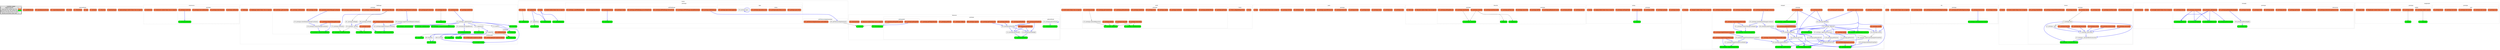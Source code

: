 digraph G {
concentrate = true;
			subgraph legend{
			rank = min;
			label = "legend";
			Legend [shape=none, margin=0, label = <
				<table cellspacing="0" cellpadding="0" border="1"><tr><td>Code2flow Legend</td></tr><tr><td>
				<table cellspacing="0">
				<tr><td>Regular function</td><td width="50px"></td></tr>
				<tr><td>Trunk function (nothing calls this)</td><td bgcolor='coral'></td></tr>
				<tr><td>Leaf function (this calls nothing else)</td><td bgcolor='green'></td></tr>
				<tr><td>Function call which returns no value</td><td>&#8594;</td></tr>
				<tr><td>Function call returns some value</td><td><font color='blue'>&#8594;</font></td></tr>
				</table></td></tr></table>
				>];}node30 [splines=ortho shape = "rect" style = "rounded,filled" fillcolor = "coral" label = "0: (openseadragon window frame (runs on import))" ];
node2 [splines=ortho shape = "rect" style = "rounded,filled" fillcolor = "coral" label = "3: OpenSeadragon" ];
node6 [splines=ortho shape = "rect" style = "rounded,filled" fillcolor = "coral" label = "21: isFunction" ];
node8 [splines=ortho shape = "rect" style = "rounded,filled" fillcolor = "coral" label = "27: isWindow" ];
node10 [splines=ortho shape = "rect" style = "rounded,filled" fillcolor = "coral" label = "30: type" ];
node12 [splines=ortho shape = "rect" style = "rounded,filled" fillcolor = "coral" label = "35: isPlainObject" ];
node18 [splines=ortho shape = "rect" style = "rounded,filled" fillcolor = "coral" label = "65: extend" ];
node21 [splines=ortho shape = "rect" style = "rounded,filled" fillcolor = "coral" label = "367: requestAnimationFrame" ];
node23 [splines=ortho shape = "rect" style = "rounded,filled" fillcolor = "coral" label = "370: cancelAnimationFrame" ];
node26 [splines=ortho shape = "rect" style = "rounded,filled" fillcolor = "coral" label = "373: getOffsetParent" ];
node48 [splines=ortho shape = "rect" style = "rounded,filled" fillcolor = "coral" label = "0: (eventsource window frame (runs on import))" ];
node35 [splines=ortho shape = "rect" style = "rounded,filled" fillcolor = "coral" label = "4: EventSource" ];
node38 [splines=ortho shape = "rect" style = "rounded,filled" fillcolor = "coral" label = "9: prototype.addHandler" ];
node40 [splines=ortho shape = "rect" style = "rounded,filled" fillcolor = "coral" label = "18: prototype.removeHandler" ];
node42 [splines=ortho shape = "rect" style = "rounded,filled" fillcolor = "coral" label = "34: prototype.removeAllHandlers" ];
node44 [splines=ortho shape = "rect" style = "rounded,filled" fillcolor = "green" label = "43: prototype.getHandler" ];
node46 [splines=ortho shape = "rect" style = "rounded,filled" fillcolor = "coral" label = "63: prototype.raiseEvent" ];
node158 [splines=ortho shape = "rect" style = "rounded,filled" fillcolor = "coral" label = "0: (tiledimage window frame (runs on import))" ];
node52 [splines=ortho shape = "rect" style = "rounded,filled" fillcolor = "coral" label = "4: TiledImage" ];
node55 [splines=ortho shape = "rect" style = "rounded,filled" fillcolor = "coral" label = "87: prototype.needsDraw" ];
node57 [splines=ortho shape = "rect" style = "rounded,filled" fillcolor = "green" label = "91: prototype._setFullyLoaded" ];
node59 [splines=ortho shape = "rect" style = "rounded,filled" fillcolor = "green" label = "97: prototype.reset" ];
node61 [splines=ortho shape = "rect" style = "rounded,filled" fillcolor = "coral" label = "102: prototype.update" ];
node63 [splines=ortho shape = "rect" style = "rounded,filled" fillcolor = "coral" label = "114: prototype.draw" ];
node65 [splines=ortho shape = "rect" style = "rounded,filled" fillcolor = "coral" label = "119: prototype.destroy" ];
node67 [splines=ortho shape = "rect" style = "rounded,filled" fillcolor = "green" label = "122: prototype.getBounds" ];
node69 [splines=ortho shape = "rect" style = "rounded" label = "135: prototype.getClippedBounds" ];
node71 [splines=ortho shape = "rect" style = "rounded,filled" fillcolor = "coral" label = "150: prototype.getContentSize" ];
node73 [splines=ortho shape = "rect" style = "rounded,filled" fillcolor = "green" label = "154: prototype._viewportToImageDelta" ];
node75 [splines=ortho shape = "rect" style = "rounded" label = "159: prototype.viewportToImageCoordinates" ];
node77 [splines=ortho shape = "rect" style = "rounded,filled" fillcolor = "green" label = "177: prototype._imageToViewportDelta" ];
node79 [splines=ortho shape = "rect" style = "rounded" label = "182: prototype.imageToViewportCoordinates" ];
node81 [splines=ortho shape = "rect" style = "rounded,filled" fillcolor = "coral" label = "199: prototype.imageToViewportRectangle" ];
node83 [splines=ortho shape = "rect" style = "rounded,filled" fillcolor = "coral" label = "217: prototype.viewportToImageRectangle" ];
node85 [splines=ortho shape = "rect" style = "rounded" label = "235: prototype.viewerElementToImageCoordinates" ];
node87 [splines=ortho shape = "rect" style = "rounded" label = "239: prototype.imageToViewerElementCoordinates" ];
node89 [splines=ortho shape = "rect" style = "rounded,filled" fillcolor = "coral" label = "243: prototype.windowToImageCoordinates" ];
node91 [splines=ortho shape = "rect" style = "rounded,filled" fillcolor = "coral" label = "248: prototype.imageToWindowCoordinates" ];
node93 [splines=ortho shape = "rect" style = "rounded,filled" fillcolor = "green" label = "256: prototype._viewportToTiledImageRectangle" ];
node95 [splines=ortho shape = "rect" style = "rounded,filled" fillcolor = "coral" label = "264: prototype.viewportToImageZoom" ];
node97 [splines=ortho shape = "rect" style = "rounded,filled" fillcolor = "coral" label = "269: prototype.imageToViewportZoom" ];
node99 [splines=ortho shape = "rect" style = "rounded" label = "274: prototype.setPosition" ];
node101 [splines=ortho shape = "rect" style = "rounded" label = "298: prototype.setWidth" ];
node103 [splines=ortho shape = "rect" style = "rounded" label = "301: prototype.setHeight" ];
node105 [splines=ortho shape = "rect" style = "rounded,filled" fillcolor = "coral" label = "304: prototype.fitBounds" ];
node107 [splines=ortho shape = "rect" style = "rounded,filled" fillcolor = "coral" label = "340: prototype.setClip" ];
node109 [splines=ortho shape = "rect" style = "rounded" label = "352: prototype._setScale" ];
node111 [splines=ortho shape = "rect" style = "rounded,filled" fillcolor = "green" label = "374: prototype._updateForScale" ];
node113 [splines=ortho shape = "rect" style = "rounded,filled" fillcolor = "green" label = "381: prototype._raiseBoundsChange" ];
node115 [splines=ortho shape = "rect" style = "rounded,filled" fillcolor = "coral" label = "385: prototype._isBottomItem" ];
node117 [splines=ortho shape = "rect" style = "rounded,filled" fillcolor = "green" label = "389: prototype._getLevelsInterval" ];
node120 [splines=ortho shape = "rect" style = "rounded" label = "412: prototype._updateViewport" ];
node122 [splines=ortho shape = "rect" style = "rounded,filled" fillcolor = "coral" label = "508: prototype._getCornerTiles" ];
node124 [splines=ortho shape = "rect" style = "rounded" label = "525: updateLevel" ];
node126 [splines=ortho shape = "rect" style = "rounded" label = "566: updateTile" ];
node128 [splines=ortho shape = "rect" style = "rounded,filled" fillcolor = "green" label = "638: getTile" ];
node130 [splines=ortho shape = "rect" style = "rounded" label = "710: loadTile" ];
node134 [splines=ortho shape = "rect" style = "rounded,filled" fillcolor = "green" label = "731: onTileLoad" ];
node133 [splines=ortho shape = "rect" style = "rounded,filled" fillcolor = "coral" label = "742: onTileLoad.finish" ];
node140 [splines=ortho shape = "rect" style = "rounded,filled" fillcolor = "green" label = "755: setTileLoaded" ];
node137 [splines=ortho shape = "rect" style = "rounded,filled" fillcolor = "coral" label = "758: setTileLoaded.getCompletionCallback" ];
node139 [splines=ortho shape = "rect" style = "rounded,filled" fillcolor = "coral" label = "762: setTileLoaded.completionCallback" ];
node142 [splines=ortho shape = "rect" style = "rounded,filled" fillcolor = "green" label = "781: positionTile" ];
node144 [splines=ortho shape = "rect" style = "rounded" label = "809: blendTile" ];
node146 [splines=ortho shape = "rect" style = "rounded,filled" fillcolor = "green" label = "821: providesCoverage" ];
node148 [splines=ortho shape = "rect" style = "rounded" label = "849: isCovered" ];
node150 [splines=ortho shape = "rect" style = "rounded,filled" fillcolor = "green" label = "861: setCoverage" ];
node152 [splines=ortho shape = "rect" style = "rounded,filled" fillcolor = "green" label = "870: resetCoverage" ];
node154 [splines=ortho shape = "rect" style = "rounded,filled" fillcolor = "green" label = "873: compareTiles" ];
node156 [splines=ortho shape = "rect" style = "rounded,filled" fillcolor = "green" label = "886: drawTiles" ];
node221 [splines=ortho shape = "rect" style = "rounded,filled" fillcolor = "coral" label = "0: (viewer window frame (runs on import))" ];
node167 [splines=ortho shape = "rect" style = "rounded,filled" fillcolor = "coral" label = "6: Viewer" ];
node170 [splines=ortho shape = "rect" style = "rounded,filled" fillcolor = "coral" label = "156: prototype.isOpen" ];
node180 [splines=ortho shape = "rect" style = "rounded" label = "158: prototype.open" ];
node173 [splines=ortho shape = "rect" style = "rounded,filled" fillcolor = "coral" label = "187: prototype.open.checkCompletion" ];
node179 [splines=ortho shape = "rect" style = "rounded,filled" fillcolor = "coral" label = "205: prototype.open.doOne" ];
node176 [splines=ortho shape = "rect" style = "rounded,filled" fillcolor = "coral" label = "214: prototype.open.doOne.success" ];
node178 [splines=ortho shape = "rect" style = "rounded,filled" fillcolor = "coral" label = "223: prototype.open.doOne.error" ];
node182 [splines=ortho shape = "rect" style = "rounded,filled" fillcolor = "green" label = "243: prototype.close" ];
node184 [splines=ortho shape = "rect" style = "rounded,filled" fillcolor = "coral" label = "256: prototype.destroy" ];
node193 [splines=ortho shape = "rect" style = "rounded,filled" fillcolor = "coral" label = "289: prototype.addTiledImage" ];
node188 [splines=ortho shape = "rect" style = "rounded,filled" fillcolor = "coral" label = "311: prototype.addTiledImage.raiseAddItemFailed" ];
node190 [splines=ortho shape = "rect" style = "rounded,filled" fillcolor = "coral" label = "326: prototype.addTiledImage.refreshWorld" ];
node192 [splines=ortho shape = "rect" style = "rounded,filled" fillcolor = "coral" label = "350: prototype.addTiledImage.processReadyItems" ];
node195 [splines=ortho shape = "rect" style = "rounded,filled" fillcolor = "coral" label = "419: prototype.forceRedraw" ];
node197 [splines=ortho shape = "rect" style = "rounded,filled" fillcolor = "coral" label = "422: prototype._cancelPendingImages" ];
node199 [splines=ortho shape = "rect" style = "rounded,filled" fillcolor = "green" label = "428: _getSafeElemSize" ];
node205 [splines=ortho shape = "rect" style = "rounded" label = "436: getTileSourceImplementation" ];
node202 [splines=ortho shape = "rect" style = "rounded,filled" fillcolor = "coral" label = "455: getTileSourceImplementation.waitUntilReady" ];
node209 [splines=ortho shape = "rect" style = "rounded,filled" fillcolor = "green" label = "515: scheduleUpdate" ];
node211 [splines=ortho shape = "rect" style = "rounded,filled" fillcolor = "coral" label = "526: updateMulti" ];
node213 [splines=ortho shape = "rect" style = "rounded" label = "537: updateOnce" ];
node215 [splines=ortho shape = "rect" style = "rounded,filled" fillcolor = "green" label = "554: drawWorld" ];
node217 [splines=ortho shape = "rect" style = "rounded,filled" fillcolor = "green" label = "562: scheduleZoom" ];
node219 [splines=ortho shape = "rect" style = "rounded,filled" fillcolor = "coral" label = "565: doZoom" ];
node262 [splines=ortho shape = "rect" style = "rounded,filled" fillcolor = "coral" label = "0: (world window frame (runs on import))" ];
node227 [splines=ortho shape = "rect" style = "rounded,filled" fillcolor = "coral" label = "3: World" ];
node226 [splines=ortho shape = "rect" style = "rounded,filled" fillcolor = "coral" label = "14: World._delegatedFigureSizes" ];
node230 [splines=ortho shape = "rect" style = "rounded,filled" fillcolor = "coral" label = "24: prototype.addItem" ];
node232 [splines=ortho shape = "rect" style = "rounded,filled" fillcolor = "coral" label = "47: prototype.getItemAt" ];
node234 [splines=ortho shape = "rect" style = "rounded,filled" fillcolor = "coral" label = "50: prototype.getIndexOfItem" ];
node236 [splines=ortho shape = "rect" style = "rounded,filled" fillcolor = "coral" label = "53: prototype.getItemCount" ];
node238 [splines=ortho shape = "rect" style = "rounded,filled" fillcolor = "coral" label = "56: prototype.removeItem" ];
node240 [splines=ortho shape = "rect" style = "rounded,filled" fillcolor = "coral" label = "70: prototype.removeAll" ];
node242 [splines=ortho shape = "rect" style = "rounded,filled" fillcolor = "coral" label = "91: prototype.resetItems" ];
node244 [splines=ortho shape = "rect" style = "rounded,filled" fillcolor = "coral" label = "96: prototype.update" ];
node246 [splines=ortho shape = "rect" style = "rounded,filled" fillcolor = "coral" label = "103: prototype.draw" ];
node248 [splines=ortho shape = "rect" style = "rounded,filled" fillcolor = "coral" label = "109: prototype.needsDraw" ];
node250 [splines=ortho shape = "rect" style = "rounded,filled" fillcolor = "coral" label = "117: prototype.getHomeBounds" ];
node252 [splines=ortho shape = "rect" style = "rounded,filled" fillcolor = "coral" label = "120: prototype.getContentFactor" ];
node254 [splines=ortho shape = "rect" style = "rounded" label = "123: prototype.setAutoRefigureSizes" ];
node256 [splines=ortho shape = "rect" style = "rounded,filled" fillcolor = "coral" label = "130: prototype.arrange" ];
node258 [splines=ortho shape = "rect" style = "rounded,filled" fillcolor = "green" label = "172: prototype._figureSizes" ];
node260 [splines=ortho shape = "rect" style = "rounded,filled" fillcolor = "green" label = "213: prototype._raiseRemoveItem" ];
node289 [splines=ortho shape = "rect" style = "rounded,filled" fillcolor = "coral" label = "0: (point window frame (runs on import))" ];
node266 [splines=ortho shape = "rect" style = "rounded,filled" fillcolor = "coral" label = "4: Point" ];
node269 [splines=ortho shape = "rect" style = "rounded,filled" fillcolor = "coral" label = "10: prototype.clone" ];
node271 [splines=ortho shape = "rect" style = "rounded,filled" fillcolor = "coral" label = "13: prototype.plus" ];
node273 [splines=ortho shape = "rect" style = "rounded,filled" fillcolor = "coral" label = "19: prototype.minus" ];
node275 [splines=ortho shape = "rect" style = "rounded,filled" fillcolor = "coral" label = "25: prototype.times" ];
node277 [splines=ortho shape = "rect" style = "rounded,filled" fillcolor = "coral" label = "31: prototype.divide" ];
node279 [splines=ortho shape = "rect" style = "rounded,filled" fillcolor = "coral" label = "37: prototype.distanceTo" ];
node281 [splines=ortho shape = "rect" style = "rounded,filled" fillcolor = "coral" label = "43: prototype.squaredDistanceTo" ];
node283 [splines=ortho shape = "rect" style = "rounded,filled" fillcolor = "coral" label = "47: prototype.apply" ];
node285 [splines=ortho shape = "rect" style = "rounded,filled" fillcolor = "coral" label = "50: prototype.equals" ];
node287 [splines=ortho shape = "rect" style = "rounded,filled" fillcolor = "coral" label = "59: prototype.toString" ];
node323 [splines=ortho shape = "rect" style = "rounded,filled" fillcolor = "coral" label = "0: (tilecache window frame (runs on import))" ];
node310 [splines=ortho shape = "rect" style = "rounded,filled" fillcolor = "coral" label = "51: TileCache" ];
node293 [splines=ortho shape = "rect" style = "rounded,filled" fillcolor = "green" label = "5: TileRecord" ];
node295 [splines=ortho shape = "rect" style = "rounded,filled" fillcolor = "green" label = "10: ImageRecord" ];
node298 [splines=ortho shape = "rect" style = "rounded,filled" fillcolor = "coral" label = "15: prototype.destroy" ];
node300 [splines=ortho shape = "rect" style = "rounded,filled" fillcolor = "coral" label = "20: prototype.getImage" ];
node302 [splines=ortho shape = "rect" style = "rounded,filled" fillcolor = "coral" label = "23: prototype.getRenderedContext" ];
node304 [splines=ortho shape = "rect" style = "rounded,filled" fillcolor = "coral" label = "36: prototype.addTile" ];
node306 [splines=ortho shape = "rect" style = "rounded,filled" fillcolor = "coral" label = "39: prototype.removeTile" ];
node308 [splines=ortho shape = "rect" style = "rounded,filled" fillcolor = "coral" label = "47: prototype.getTileCount" ];
node313 [splines=ortho shape = "rect" style = "rounded,filled" fillcolor = "coral" label = "59: prototype.numTilesLoaded" ];
node315 [splines=ortho shape = "rect" style = "rounded,filled" fillcolor = "coral" label = "62: prototype.cacheTile" ];
node317 [splines=ortho shape = "rect" style = "rounded,filled" fillcolor = "coral" label = "119: prototype.clearTilesFor" ];
node319 [splines=ortho shape = "rect" style = "rounded,filled" fillcolor = "coral" label = "131: prototype.getImageRecord" ];
node321 [splines=ortho shape = "rect" style = "rounded,filled" fillcolor = "green" label = "135: prototype._unloadTile" ];
node369 [splines=ortho shape = "rect" style = "rounded,filled" fillcolor = "coral" label = "0: (tilesource window frame (runs on import))" ];
node327 [splines=ortho shape = "rect" style = "rounded,filled" fillcolor = "green" label = "4: TileSource" ];
node330 [splines=ortho shape = "rect" style = "rounded,filled" fillcolor = "green" label = "111: prototype.getTileSize" ];
node332 [splines=ortho shape = "rect" style = "rounded" label = "114: prototype.getTileWidth" ];
node334 [splines=ortho shape = "rect" style = "rounded" label = "120: prototype.getTileHeight" ];
node339 [splines=ortho shape = "rect" style = "rounded" label = "126: prototype.getLevelScale" ];
node338 [splines=ortho shape = "rect" style = "rounded,filled" fillcolor = "green" label = "135: prototype.getLevelScale" ];
node341 [splines=ortho shape = "rect" style = "rounded" label = "140: prototype.getNumTiles" ];
node343 [splines=ortho shape = "rect" style = "rounded,filled" fillcolor = "coral" label = "147: prototype.getPixelRatio" ];
node345 [splines=ortho shape = "rect" style = "rounded,filled" fillcolor = "coral" label = "154: prototype.getClosestLevel" ];
node347 [splines=ortho shape = "rect" style = "rounded,filled" fillcolor = "coral" label = "166: prototype.getTileAtPoint" ];
node349 [splines=ortho shape = "rect" style = "rounded,filled" fillcolor = "coral" label = "186: prototype.getTileBounds" ];
node353 [splines=ortho shape = "rect" style = "rounded,filled" fillcolor = "coral" label = "204: prototype.getImageInfo" ];
node352 [splines=ortho shape = "rect" style = "rounded,filled" fillcolor = "coral" label = "221: prototype.getImageInfo.callback" ];
node355 [splines=ortho shape = "rect" style = "rounded,filled" fillcolor = "coral" label = "268: prototype.supports" ];
node357 [splines=ortho shape = "rect" style = "rounded,filled" fillcolor = "coral" label = "271: prototype.configure" ];
node359 [splines=ortho shape = "rect" style = "rounded,filled" fillcolor = "coral" label = "274: prototype.getTileUrl" ];
node361 [splines=ortho shape = "rect" style = "rounded,filled" fillcolor = "coral" label = "277: prototype.getTileAjaxHeaders" ];
node363 [splines=ortho shape = "rect" style = "rounded,filled" fillcolor = "coral" label = "280: prototype.tileExists" ];
node365 [splines=ortho shape = "rect" style = "rounded,filled" fillcolor = "green" label = "292: processResponse" ];
node367 [splines=ortho shape = "rect" style = "rounded,filled" fillcolor = "coral" label = "326: determineType" ];
node391 [splines=ortho shape = "rect" style = "rounded,filled" fillcolor = "coral" label = "0: (spring window frame (runs on import))" ];
node376 [splines=ortho shape = "rect" style = "rounded,filled" fillcolor = "coral" label = "4: Spring" ];
node379 [splines=ortho shape = "rect" style = "rounded,filled" fillcolor = "coral" label = "42: prototype.resetTo" ];
node381 [splines=ortho shape = "rect" style = "rounded,filled" fillcolor = "coral" label = "47: prototype.springTo" ];
node383 [splines=ortho shape = "rect" style = "rounded,filled" fillcolor = "coral" label = "54: prototype.shiftBy" ];
node385 [splines=ortho shape = "rect" style = "rounded,filled" fillcolor = "coral" label = "58: prototype.update" ];
node387 [splines=ortho shape = "rect" style = "rounded,filled" fillcolor = "coral" label = "79: prototype.isAtTargetValue" ];
node389 [splines=ortho shape = "rect" style = "rounded,filled" fillcolor = "green" label = "83: transform" ];
node484 [splines=ortho shape = "rect" style = "rounded,filled" fillcolor = "coral" label = "0: (viewport window frame (runs on import))" ];
node395 [splines=ortho shape = "rect" style = "rounded,filled" fillcolor = "coral" label = "4: Viewport" ];
node398 [splines=ortho shape = "rect" style = "rounded,filled" fillcolor = "coral" label = "71: prototype._setContentBounds" ];
node400 [splines=ortho shape = "rect" style = "rounded" label = "82: prototype.getHomeZoom" ];
node402 [splines=ortho shape = "rect" style = "rounded" label = "90: prototype.getHomeBounds" ];
node404 [splines=ortho shape = "rect" style = "rounded,filled" fillcolor = "coral" label = "102: prototype.goHome" ];
node406 [splines=ortho shape = "rect" style = "rounded" label = "105: prototype.getMinZoom" ];
node408 [splines=ortho shape = "rect" style = "rounded" label = "113: prototype.getMaxZoom" ];
node410 [splines=ortho shape = "rect" style = "rounded,filled" fillcolor = "green" label = "121: prototype.getAspectRatio" ];
node412 [splines=ortho shape = "rect" style = "rounded,filled" fillcolor = "coral" label = "124: prototype.getContainerSize" ];
node414 [splines=ortho shape = "rect" style = "rounded" label = "130: prototype.getBounds" ];
node416 [splines=ortho shape = "rect" style = "rounded,filled" fillcolor = "coral" label = "142: prototype.getBoundsWithMargins" ];
node418 [splines=ortho shape = "rect" style = "rounded" label = "146: prototype.getCenter" ];
node420 [splines=ortho shape = "rect" style = "rounded,filled" fillcolor = "green" label = "187: prototype.getZoom" ];
node422 [splines=ortho shape = "rect" style = "rounded" label = "195: prototype._applyZoomConstraints" ];
node424 [splines=ortho shape = "rect" style = "rounded,filled" fillcolor = "green" label = "200: prototype._applyBoundaryConstraints" ];
node426 [splines=ortho shape = "rect" style = "rounded,filled" fillcolor = "coral" label = "237: prototype.applyConstraints" ];
node428 [splines=ortho shape = "rect" style = "rounded" label = "254: prototype._fitBounds" ];
node430 [splines=ortho shape = "rect" style = "rounded" label = "314: prototype.fitBounds" ];
node432 [splines=ortho shape = "rect" style = "rounded,filled" fillcolor = "green" label = "320: prototype.panTo" ];
node434 [splines=ortho shape = "rect" style = "rounded,filled" fillcolor = "coral" label = "330: prototype.zoomBy" ];
node436 [splines=ortho shape = "rect" style = "rounded" label = "334: prototype.zoomTo" ];
node438 [splines=ortho shape = "rect" style = "rounded,filled" fillcolor = "coral" label = "352: prototype.resize" ];
node440 [splines=ortho shape = "rect" style = "rounded,filled" fillcolor = "green" label = "371: prototype._updateContainerInnerSize" ];
node444 [splines=ortho shape = "rect" style = "rounded,filled" fillcolor = "coral" label = "377: prototype.update" ];
node446 [splines=ortho shape = "rect" style = "rounded" label = "395: prototype._adjustCenterSpringsForZoomPoint" ];
node448 [splines=ortho shape = "rect" style = "rounded,filled" fillcolor = "coral" label = "415: prototype.deltaPixelsFromPoints" ];
node450 [splines=ortho shape = "rect" style = "rounded" label = "420: prototype.deltaPointsFromPixels" ];
node452 [splines=ortho shape = "rect" style = "rounded" label = "425: prototype.pixelFromPoint" ];
node454 [splines=ortho shape = "rect" style = "rounded,filled" fillcolor = "green" label = "429: prototype._pixelFromPoint" ];
node456 [splines=ortho shape = "rect" style = "rounded" label = "436: prototype.pointFromPixel" ];
node458 [splines=ortho shape = "rect" style = "rounded,filled" fillcolor = "green" label = "445: prototype._viewportToImageDelta" ];
node460 [splines=ortho shape = "rect" style = "rounded" label = "451: prototype.viewportToImageCoordinates" ];
node462 [splines=ortho shape = "rect" style = "rounded,filled" fillcolor = "green" label = "465: prototype._imageToViewportDelta" ];
node464 [splines=ortho shape = "rect" style = "rounded" label = "471: prototype.imageToViewportCoordinates" ];
node466 [splines=ortho shape = "rect" style = "rounded,filled" fillcolor = "coral" label = "485: prototype.imageToViewportRectangle" ];
node468 [splines=ortho shape = "rect" style = "rounded,filled" fillcolor = "coral" label = "505: prototype.viewportToImageRectangle" ];
node470 [splines=ortho shape = "rect" style = "rounded" label = "525: prototype.viewerElementToImageCoordinates" ];
node472 [splines=ortho shape = "rect" style = "rounded" label = "529: prototype.imageToViewerElementCoordinates" ];
node474 [splines=ortho shape = "rect" style = "rounded,filled" fillcolor = "coral" label = "533: prototype.windowToImageCoordinates" ];
node476 [splines=ortho shape = "rect" style = "rounded,filled" fillcolor = "coral" label = "538: prototype.imageToWindowCoordinates" ];
node478 [splines=ortho shape = "rect" style = "rounded,filled" fillcolor = "coral" label = "543: prototype.viewportToViewerElementRectangle" ];
node480 [splines=ortho shape = "rect" style = "rounded,filled" fillcolor = "coral" label = "550: prototype.viewportToImageZoom" ];
node482 [splines=ortho shape = "rect" style = "rounded,filled" fillcolor = "coral" label = "561: prototype.imageToViewportZoom" ];
node505 [splines=ortho shape = "rect" style = "rounded,filled" fillcolor = "coral" label = "0: (tile window frame (runs on import))" ];
node488 [splines=ortho shape = "rect" style = "rounded,filled" fillcolor = "coral" label = "4: Tile" ];
node491 [splines=ortho shape = "rect" style = "rounded,filled" fillcolor = "coral" label = "55: prototype.toString" ];
node493 [splines=ortho shape = "rect" style = "rounded,filled" fillcolor = "green" label = "59: prototype._hasTransparencyChannel" ];
node495 [splines=ortho shape = "rect" style = "rounded,filled" fillcolor = "coral" label = "62: prototype.drawCanvas" ];
node497 [splines=ortho shape = "rect" style = "rounded,filled" fillcolor = "coral" label = "123: prototype.getScaleForEdgeSmoothing" ];
node501 [splines=ortho shape = "rect" style = "rounded,filled" fillcolor = "coral" label = "134: prototype.getTranslationForEdgeSmoothing" ];
node503 [splines=ortho shape = "rect" style = "rounded,filled" fillcolor = "coral" label = "150: prototype.unload" ];
node546 [splines=ortho shape = "rect" style = "rounded,filled" fillcolor = "coral" label = "0: (drawer window frame (runs on import))" ];
node509 [splines=ortho shape = "rect" style = "rounded,filled" fillcolor = "coral" label = "4: Drawer" ];
node512 [splines=ortho shape = "rect" style = "rounded,filled" fillcolor = "coral" label = "47: prototype.needsUpdate" ];
node514 [splines=ortho shape = "rect" style = "rounded,filled" fillcolor = "coral" label = "51: prototype.numTilesLoaded" ];
node516 [splines=ortho shape = "rect" style = "rounded,filled" fillcolor = "coral" label = "55: prototype.reset" ];
node518 [splines=ortho shape = "rect" style = "rounded,filled" fillcolor = "coral" label = "60: prototype.update" ];
node520 [splines=ortho shape = "rect" style = "rounded,filled" fillcolor = "coral" label = "65: prototype.destroy" ];
node522 [splines=ortho shape = "rect" style = "rounded" label = "72: prototype.clear" ];
node524 [splines=ortho shape = "rect" style = "rounded" label = "87: prototype._clear" ];
node526 [splines=ortho shape = "rect" style = "rounded,filled" fillcolor = "coral" label = "96: prototype.viewportToDrawerRectangle" ];
node528 [splines=ortho shape = "rect" style = "rounded,filled" fillcolor = "coral" label = "107: prototype.drawTile" ];
node530 [splines=ortho shape = "rect" style = "rounded" label = "113: prototype._getContext" ];
node532 [splines=ortho shape = "rect" style = "rounded,filled" fillcolor = "coral" label = "126: prototype.saveContext" ];
node534 [splines=ortho shape = "rect" style = "rounded,filled" fillcolor = "coral" label = "130: prototype.restoreContext" ];
node536 [splines=ortho shape = "rect" style = "rounded,filled" fillcolor = "coral" label = "134: prototype.setClip" ];
node538 [splines=ortho shape = "rect" style = "rounded,filled" fillcolor = "coral" label = "140: prototype.blendSketch" ];
node540 [splines=ortho shape = "rect" style = "rounded,filled" fillcolor = "coral" label = "201: prototype.getCanvasSize" ];
node542 [splines=ortho shape = "rect" style = "rounded,filled" fillcolor = "green" label = "206: prototype._calculateCanvasSize" ];
node544 [splines=ortho shape = "rect" style = "rounded" label = "215: prototype._calculateSketchCanvasSize" ];
node591 [splines=ortho shape = "rect" style = "rounded,filled" fillcolor = "coral" label = "0: (rectangle window frame (runs on import))" ];
node550 [splines=ortho shape = "rect" style = "rounded,filled" fillcolor = "coral" label = "4: Rect" ];
node552 [splines=ortho shape = "rect" style = "rounded,filled" fillcolor = "coral" label = "14: fromSummits" ];
node555 [splines=ortho shape = "rect" style = "rounded,filled" fillcolor = "green" label = "32: prototype.clone" ];
node557 [splines=ortho shape = "rect" style = "rounded,filled" fillcolor = "coral" label = "39: prototype.getAspectRatio" ];
node559 [splines=ortho shape = "rect" style = "rounded,filled" fillcolor = "green" label = "42: prototype.getTopLeft" ];
node561 [splines=ortho shape = "rect" style = "rounded,filled" fillcolor = "green" label = "48: prototype.getBottomRight" ];
node563 [splines=ortho shape = "rect" style = "rounded,filled" fillcolor = "green" label = "51: prototype.getTopRight" ];
node565 [splines=ortho shape = "rect" style = "rounded,filled" fillcolor = "green" label = "54: prototype.getBottomLeft" ];
node567 [splines=ortho shape = "rect" style = "rounded,filled" fillcolor = "coral" label = "57: prototype.getCenter" ];
node569 [splines=ortho shape = "rect" style = "rounded,filled" fillcolor = "coral" label = "63: prototype.getSize" ];
node571 [splines=ortho shape = "rect" style = "rounded,filled" fillcolor = "coral" label = "66: prototype.equals" ];
node573 [splines=ortho shape = "rect" style = "rounded,filled" fillcolor = "coral" label = "73: prototype.times" ];
node575 [splines=ortho shape = "rect" style = "rounded,filled" fillcolor = "coral" label = "80: prototype.translate" ];
node579 [splines=ortho shape = "rect" style = "rounded,filled" fillcolor = "coral" label = "87: prototype.intersection" ];
node578 [splines=ortho shape = "rect" style = "rounded,filled" fillcolor = "coral" label = "145: prototype.intersection.getIntersection" ];
node581 [splines=ortho shape = "rect" style = "rounded,filled" fillcolor = "coral" label = "188: prototype._getSegments" ];
node583 [splines=ortho shape = "rect" style = "rounded" label = "198: prototype.getBoundingBox" ];
node585 [splines=ortho shape = "rect" style = "rounded,filled" fillcolor = "coral" label = "201: prototype.getIntegerBoundingBox" ];
node587 [splines=ortho shape = "rect" style = "rounded,filled" fillcolor = "coral" label = "209: prototype.containsPoint" ];
node589 [splines=ortho shape = "rect" style = "rounded,filled" fillcolor = "coral" label = "231: prototype.toString" ];
node622 [splines=ortho shape = "rect" style = "rounded,filled" fillcolor = "coral" label = "0: (imageloader window frame (runs on import))" ];
node610 [splines=ortho shape = "rect" style = "rounded,filled" fillcolor = "coral" label = "90: ImageLoader" ];
node595 [splines=ortho shape = "rect" style = "rounded,filled" fillcolor = "green" label = "4: ImageJob" ];
node606 [splines=ortho shape = "rect" style = "rounded,filled" fillcolor = "coral" label = "14: prototype.start" ];
node599 [splines=ortho shape = "rect" style = "rounded,filled" fillcolor = "coral" label = "20: prototype.start.onload" ];
node601 [splines=ortho shape = "rect" style = "rounded,filled" fillcolor = "coral" label = "23: prototype.start.onerror" ];
node605 [splines=ortho shape = "rect" style = "rounded,filled" fillcolor = "coral" label = "70: prototype.start.abort" ];
node608 [splines=ortho shape = "rect" style = "rounded,filled" fillcolor = "coral" label = "79: prototype.finish" ];
node616 [splines=ortho shape = "rect" style = "rounded,filled" fillcolor = "coral" label = "100: prototype.addJob" ];
node614 [splines=ortho shape = "rect" style = "rounded,filled" fillcolor = "coral" label = "102: prototype.addJob.complete" ];
node618 [splines=ortho shape = "rect" style = "rounded,filled" fillcolor = "coral" label = "124: prototype.clear" ];
node620 [splines=ortho shape = "rect" style = "rounded,filled" fillcolor = "green" label = "134: completeJob" ];
node46 -> node44 [color="blue" penwidth="2"];
node61 -> node111;
node63 -> node120 [color="blue" penwidth="2"];
node65 -> node59;
node69 -> node67 [color="blue" penwidth="2"];
node75 -> node73 [color="blue" penwidth="2"];
node79 -> node77 [color="blue" penwidth="2"];
node81 -> node77 [color="blue" penwidth="2"];
node81 -> node79 [color="blue" penwidth="2"];
node83 -> node73 [color="blue" penwidth="2"];
node83 -> node75 [color="blue" penwidth="2"];
node85 -> node75 [color="blue" penwidth="2"];
node87 -> node79 [color="blue" penwidth="2"];
node89 -> node85 [color="blue" penwidth="2"];
node91 -> node87 [color="blue" penwidth="2"];
node99 -> node113;
node101 -> node109 [color="blue" penwidth="2"];
node103 -> node109 [color="blue" penwidth="2"];
node105 -> node99 [color="blue" penwidth="2"];
node105 -> node101;
node105 -> node103;
node109 -> node111;
node109 -> node113;
node120 -> node57 [color="blue" penwidth="2"];
node120 -> node69 [color="blue" penwidth="2"];
node120 -> node93 [color="blue" penwidth="2"];
node120 -> node117 [color="blue" penwidth="2"];
node120 -> node124 [color="blue" penwidth="2"];
node120 -> node130;
node120 -> node146 [color="blue" penwidth="2"];
node120 -> node156 [color="blue" penwidth="2"];
node124 -> node126 [color="blue" penwidth="2"];
node124 -> node152;
node126 -> node128 [color="blue" penwidth="2"];
node126 -> node140;
node126 -> node142;
node126 -> node144 [color="blue" penwidth="2"];
node126 -> node148 [color="blue" penwidth="2"];
node126 -> node150 [color="blue" penwidth="2"];
node126 -> node154 [color="blue" penwidth="2"];
node130 -> node134 [color="blue" penwidth="2"];
node133 -> node140;
node144 -> node150 [color="blue" penwidth="2"];
node148 -> node146 [color="blue" penwidth="2"];
node167 -> node199 [color="blue" penwidth="2"];
node167 -> node209 [color="blue" penwidth="2"];
node180 -> node180 [color="blue" penwidth="2"];
node184 -> node182 [color="blue" penwidth="2"];
node193 -> node205 [color="blue" penwidth="2"];
node205 -> node327;
node211 -> node209 [color="blue" penwidth="2"];
node211 -> node213 [color="blue" penwidth="2"];
node213 -> node215;
node219 -> node217;
node230 -> node258;
node238 -> node258;
node238 -> node260;
node240 -> node258;
node240 -> node260;
node254 -> node258;
node256 -> node254;
node315 -> node293;
node315 -> node295;
node315 -> node321;
node317 -> node321;
node332 -> node330 [color="blue" penwidth="2"];
node334 -> node330 [color="blue" penwidth="2"];
node339 -> node339 [color="blue" penwidth="2"];
node339 -> node338 [color="blue" penwidth="2"];
node341 -> node332 [color="blue" penwidth="2"];
node341 -> node334 [color="blue" penwidth="2"];
node345 -> node341 [color="blue" penwidth="2"];
node347 -> node332 [color="blue" penwidth="2"];
node347 -> node334 [color="blue" penwidth="2"];
node347 -> node341 [color="blue" penwidth="2"];
node349 -> node332 [color="blue" penwidth="2"];
node349 -> node334 [color="blue" penwidth="2"];
node353 -> node365 [color="blue" penwidth="2"];
node352 -> node327;
node363 -> node341 [color="blue" penwidth="2"];
node385 -> node389 [color="blue" penwidth="2"];
node400 -> node410 [color="blue" penwidth="2"];
node402 -> node400 [color="blue" penwidth="2"];
node402 -> node410 [color="blue" penwidth="2"];
node404 -> node402 [color="blue" penwidth="2"];
node404 -> node430 [color="blue" penwidth="2"];
node406 -> node400 [color="blue" penwidth="2"];
node408 -> node400 [color="blue" penwidth="2"];
node414 -> node410 [color="blue" penwidth="2"];
node414 -> node418 [color="blue" penwidth="2"];
node414 -> node420 [color="blue" penwidth="2"];
node416 -> node414 [color="blue" penwidth="2"];
node418 -> node410 [color="blue" penwidth="2"];
node418 -> node420 [color="blue" penwidth="2"];
node418 -> node452 [color="blue" penwidth="2"];
node418 -> node454 [color="blue" penwidth="2"];
node422 -> node406 [color="blue" penwidth="2"];
node422 -> node408 [color="blue" penwidth="2"];
node426 -> node414 [color="blue" penwidth="2"];
node426 -> node420 [color="blue" penwidth="2"];
node426 -> node422 [color="blue" penwidth="2"];
node426 -> node424 [color="blue" penwidth="2"];
node426 -> node430 [color="blue" penwidth="2"];
node426 -> node436 [color="blue" penwidth="2"];
node428 -> node410 [color="blue" penwidth="2"];
node428 -> node414 [color="blue" penwidth="2"];
node428 -> node418 [color="blue" penwidth="2"];
node428 -> node420 [color="blue" penwidth="2"];
node428 -> node422 [color="blue" penwidth="2"];
node428 -> node424 [color="blue" penwidth="2"];
node428 -> node432 [color="blue" penwidth="2"];
node428 -> node436 [color="blue" penwidth="2"];
node430 -> node428 [color="blue" penwidth="2"];
node434 -> node436 [color="blue" penwidth="2"];
node436 -> node446;
node438 -> node410 [color="blue" penwidth="2"];
node438 -> node414 [color="blue" penwidth="2"];
node438 -> node430 [color="blue" penwidth="2"];
node438 -> node440;
node444 -> node446;
node446 -> node450 [color="blue" penwidth="2"];
node446 -> node452 [color="blue" penwidth="2"];
node448 -> node420 [color="blue" penwidth="2"];
node450 -> node420 [color="blue" penwidth="2"];
node452 -> node414 [color="blue" penwidth="2"];
node452 -> node454 [color="blue" penwidth="2"];
node456 -> node414 [color="blue" penwidth="2"];
node460 -> node458 [color="blue" penwidth="2"];
node460 -> node460 [color="blue" penwidth="2"];
node464 -> node462 [color="blue" penwidth="2"];
node464 -> node464 [color="blue" penwidth="2"];
node466 -> node462 [color="blue" penwidth="2"];
node466 -> node464 [color="blue" penwidth="2"];
node468 -> node458 [color="blue" penwidth="2"];
node468 -> node460 [color="blue" penwidth="2"];
node470 -> node456 [color="blue" penwidth="2"];
node470 -> node460 [color="blue" penwidth="2"];
node472 -> node452 [color="blue" penwidth="2"];
node472 -> node464 [color="blue" penwidth="2"];
node474 -> node470 [color="blue" penwidth="2"];
node476 -> node472 [color="blue" penwidth="2"];
node478 -> node452 [color="blue" penwidth="2"];
node495 -> node493 [color="blue" penwidth="2"];
node518 -> node522;
node522 -> node524;
node522 -> node542 [color="blue" penwidth="2"];
node522 -> node544 [color="blue" penwidth="2"];
node524 -> node530 [color="blue" penwidth="2"];
node528 -> node530 [color="blue" penwidth="2"];
node530 -> node544 [color="blue" penwidth="2"];
node532 -> node530 [color="blue" penwidth="2"];
node534 -> node530 [color="blue" penwidth="2"];
node536 -> node530 [color="blue" penwidth="2"];
node540 -> node530 [color="blue" penwidth="2"];
node544 -> node542 [color="blue" penwidth="2"];
node581 -> node559 [color="blue" penwidth="2"];
node581 -> node561 [color="blue" penwidth="2"];
node581 -> node563 [color="blue" penwidth="2"];
node581 -> node565 [color="blue" penwidth="2"];
node583 -> node555 [color="blue" penwidth="2"];
node585 -> node583 [color="blue" penwidth="2"];
node587 -> node559 [color="blue" penwidth="2"];
node587 -> node563 [color="blue" penwidth="2"];
node587 -> node565 [color="blue" penwidth="2"];
node616 -> node595;
node614 -> node620;
subgraph clusteropenseadragon0{
node30 node2 node6 node8 node10 node12 node18 node21 node23 node26 node2 node6 node8 node10 node12 node18 node21 node23 node26 ;
label="openseadragon";
style=filled;
color=black;
graph[style=dotted];
};
subgraph clustereventsource31{
node48 node35 node38 node40 node42 node44 node46 node35 ;
label="eventsource";
style=filled;
color=black;
graph[style=dotted];
subgraph clusterprototype36{
node38 node40 node42 node44 node46 node38 node40 node42 node44 node46 ;
label="prototype";
style=filled;
color=black;
graph[style=dotted];
}};
subgraph clustertiledimage49{
node158 node52 node55 node57 node59 node61 node63 node65 node67 node69 node71 node73 node75 node77 node79 node81 node83 node85 node87 node89 node91 node93 node95 node97 node99 node101 node103 node105 node107 node109 node111 node113 node115 node117 node120 node122 node124 node126 node128 node130 node134 node133 node140 node137 node139 node142 node144 node146 node148 node150 node152 node154 node156 node52 node124 node126 node128 node130 node142 node144 node146 node148 node150 node152 node154 node156 ;
label="tiledimage";
style=filled;
color=black;
graph[style=dotted];
subgraph clusterprototype53{
node55 node57 node59 node61 node63 node65 node67 node69 node71 node73 node75 node77 node79 node81 node83 node85 node87 node89 node91 node93 node95 node97 node99 node101 node103 node105 node107 node109 node111 node113 node115 node117 node120 node122 node55 node57 node59 node61 node63 node65 node67 node69 node71 node73 node75 node77 node79 node81 node83 node85 node87 node89 node91 node93 node95 node97 node99 node101 node103 node105 node107 node109 node111 node113 node115 node117 node120 node122 ;
label="prototype";
style=filled;
color=black;
graph[style=dotted];
}subgraph clusteronTileLoad131{
node134 node133 node133 ;
label="onTileLoad";
style=filled;
color=black;
graph[style=dotted];
}subgraph clustersetTileLoaded135{
node140 node137 node139 node137 node139 ;
label="setTileLoaded";
style=filled;
color=black;
graph[style=dotted];
}};
subgraph clusterviewer159{
node221 node167 node170 node180 node173 node179 node176 node178 node182 node184 node193 node188 node190 node192 node195 node197 node199 node205 node202 node209 node211 node213 node215 node217 node219 node167 node199 node209 node211 node213 node215 node217 node219 ;
label="viewer";
style=filled;
color=black;
graph[style=dotted];
subgraph clusterprototype168{
node170 node180 node173 node179 node176 node178 node182 node184 node193 node188 node190 node192 node195 node197 node170 node182 node184 node195 node197 ;
label="prototype";
style=filled;
color=black;
graph[style=dotted];
subgraph clusteropen171{
node180 node173 node179 node176 node178 node173 ;
label="open";
style=filled;
color=black;
graph[style=dotted];
subgraph clusterdoOne174{
node179 node176 node178 node176 node178 ;
label="doOne";
style=filled;
color=black;
graph[style=dotted];
}}subgraph clusteraddTiledImage185{
node193 node188 node190 node192 node188 node190 node192 ;
label="addTiledImage";
style=filled;
color=black;
graph[style=dotted];
}}subgraph clustergetTileSourceImplementation200{
node205 node202 node202 ;
label="getTileSourceImplementation";
style=filled;
color=black;
graph[style=dotted];
}};
subgraph clusterworld222{
node262 node227 node226 node230 node232 node234 node236 node238 node240 node242 node244 node246 node248 node250 node252 node254 node256 node258 node260 ;
label="world";
style=filled;
color=black;
graph[style=dotted];
subgraph clusterWorld224{
node227 node226 node226 ;
label="World";
style=filled;
color=black;
graph[style=dotted];
}subgraph clusterprototype228{
node230 node232 node234 node236 node238 node240 node242 node244 node246 node248 node250 node252 node254 node256 node258 node260 node230 node232 node234 node236 node238 node240 node242 node244 node246 node248 node250 node252 node254 node256 node258 node260 ;
label="prototype";
style=filled;
color=black;
graph[style=dotted];
}};
subgraph clusterpoint263{
node289 node266 node269 node271 node273 node275 node277 node279 node281 node283 node285 node287 node266 ;
label="point";
style=filled;
color=black;
graph[style=dotted];
subgraph clusterprototype267{
node269 node271 node273 node275 node277 node279 node281 node283 node285 node287 node269 node271 node273 node275 node277 node279 node281 node283 node285 node287 ;
label="prototype";
style=filled;
color=black;
graph[style=dotted];
}};
subgraph clustertilecache290{
node323 node310 node293 node295 node298 node300 node302 node304 node306 node308 node313 node315 node317 node319 node321 node310 node293 node295 ;
label="tilecache";
style=filled;
color=black;
graph[style=dotted];
subgraph clusterprototype296{
node298 node300 node302 node304 node306 node308 node298 node300 node302 node304 node306 node308 ;
label="prototype";
style=filled;
color=black;
graph[style=dotted];
}subgraph clusterprototype311{
node313 node315 node317 node319 node321 node313 node315 node317 node319 node321 ;
label="prototype";
style=filled;
color=black;
graph[style=dotted];
}};
subgraph clustertilesource324{
node369 node327 node330 node332 node334 node339 node338 node341 node343 node345 node347 node349 node353 node352 node355 node357 node359 node361 node363 node365 node367 node327 node365 node367 ;
label="tilesource";
style=filled;
color=black;
graph[style=dotted];
subgraph clusterprototype328{
node330 node332 node334 node339 node338 node341 node343 node345 node347 node349 node353 node352 node355 node357 node359 node361 node363 node330 node332 node334 node341 node343 node345 node347 node349 node355 node357 node359 node361 node363 ;
label="prototype";
style=filled;
color=black;
graph[style=dotted];
subgraph clustergetLevelScale335{
node339 node338 node338 ;
label="getLevelScale";
style=filled;
color=black;
graph[style=dotted];
}subgraph clustergetImageInfo350{
node353 node352 node352 ;
label="getImageInfo";
style=filled;
color=black;
graph[style=dotted];
}}};
subgraph clusterspring370{
node391 node376 node379 node381 node383 node385 node387 node389 node376 node389 ;
label="spring";
style=filled;
color=black;
graph[style=dotted];
subgraph clusterprototype377{
node379 node381 node383 node385 node387 node379 node381 node383 node385 node387 ;
label="prototype";
style=filled;
color=black;
graph[style=dotted];
}};
subgraph clusterviewport392{
node484 node395 node398 node400 node402 node404 node406 node408 node410 node412 node414 node416 node418 node420 node422 node424 node426 node428 node430 node432 node434 node436 node438 node440 node444 node446 node448 node450 node452 node454 node456 node458 node460 node462 node464 node466 node468 node470 node472 node474 node476 node478 node480 node482 node395 ;
label="viewport";
style=filled;
color=black;
graph[style=dotted];
subgraph clusterprototype396{
node398 node400 node402 node404 node406 node408 node410 node412 node414 node416 node418 node420 node422 node424 node426 node428 node430 node432 node434 node436 node438 node440 node444 node446 node448 node450 node452 node454 node456 node458 node460 node462 node464 node466 node468 node470 node472 node474 node476 node478 node480 node482 node398 node400 node402 node404 node406 node408 node410 node412 node414 node416 node418 node420 node422 node424 node426 node428 node430 node432 node434 node436 node438 node440 node444 node446 node448 node450 node452 node454 node456 node458 node460 node462 node464 node466 node468 node470 node472 node474 node476 node478 node480 node482 ;
label="prototype";
style=filled;
color=black;
graph[style=dotted];
}};
subgraph clustertile485{
node505 node488 node491 node493 node495 node497 node501 node503 node488 ;
label="tile";
style=filled;
color=black;
graph[style=dotted];
subgraph clusterprototype489{
node491 node493 node495 node497 node501 node503 node491 node493 node495 node497 node501 node503 ;
label="prototype";
style=filled;
color=black;
graph[style=dotted];
}};
subgraph clusterdrawer506{
node546 node509 node512 node514 node516 node518 node520 node522 node524 node526 node528 node530 node532 node534 node536 node538 node540 node542 node544 node509 ;
label="drawer";
style=filled;
color=black;
graph[style=dotted];
subgraph clusterprototype510{
node512 node514 node516 node518 node520 node522 node524 node526 node528 node530 node532 node534 node536 node538 node540 node542 node544 node512 node514 node516 node518 node520 node522 node524 node526 node528 node530 node532 node534 node536 node538 node540 node542 node544 ;
label="prototype";
style=filled;
color=black;
graph[style=dotted];
}};
subgraph clusterrectangle547{
node591 node550 node552 node555 node557 node559 node561 node563 node565 node567 node569 node571 node573 node575 node579 node578 node581 node583 node585 node587 node589 node550 node552 ;
label="rectangle";
style=filled;
color=black;
graph[style=dotted];
subgraph clusterprototype553{
node555 node557 node559 node561 node563 node565 node567 node569 node571 node573 node575 node579 node578 node581 node583 node585 node587 node589 node555 node557 node559 node561 node563 node565 node567 node569 node571 node573 node575 node581 node583 node585 node587 node589 ;
label="prototype";
style=filled;
color=black;
graph[style=dotted];
subgraph clusterintersection576{
node579 node578 node578 ;
label="intersection";
style=filled;
color=black;
graph[style=dotted];
}}};
subgraph clusterimageloader592{
node622 node610 node595 node606 node599 node601 node605 node608 node616 node614 node618 node620 node610 node595 node620 ;
label="imageloader";
style=filled;
color=black;
graph[style=dotted];
subgraph clusterprototype596{
node606 node599 node601 node605 node608 node608 ;
label="prototype";
style=filled;
color=black;
graph[style=dotted];
subgraph clusterstart597{
node606 node599 node601 node605 node599 node601 node605 ;
label="start";
style=filled;
color=black;
graph[style=dotted];
}}subgraph clusterprototype611{
node616 node614 node618 node618 ;
label="prototype";
style=filled;
color=black;
graph[style=dotted];
subgraph clusteraddJob612{
node616 node614 node614 ;
label="addJob";
style=filled;
color=black;
graph[style=dotted];
}}};
}